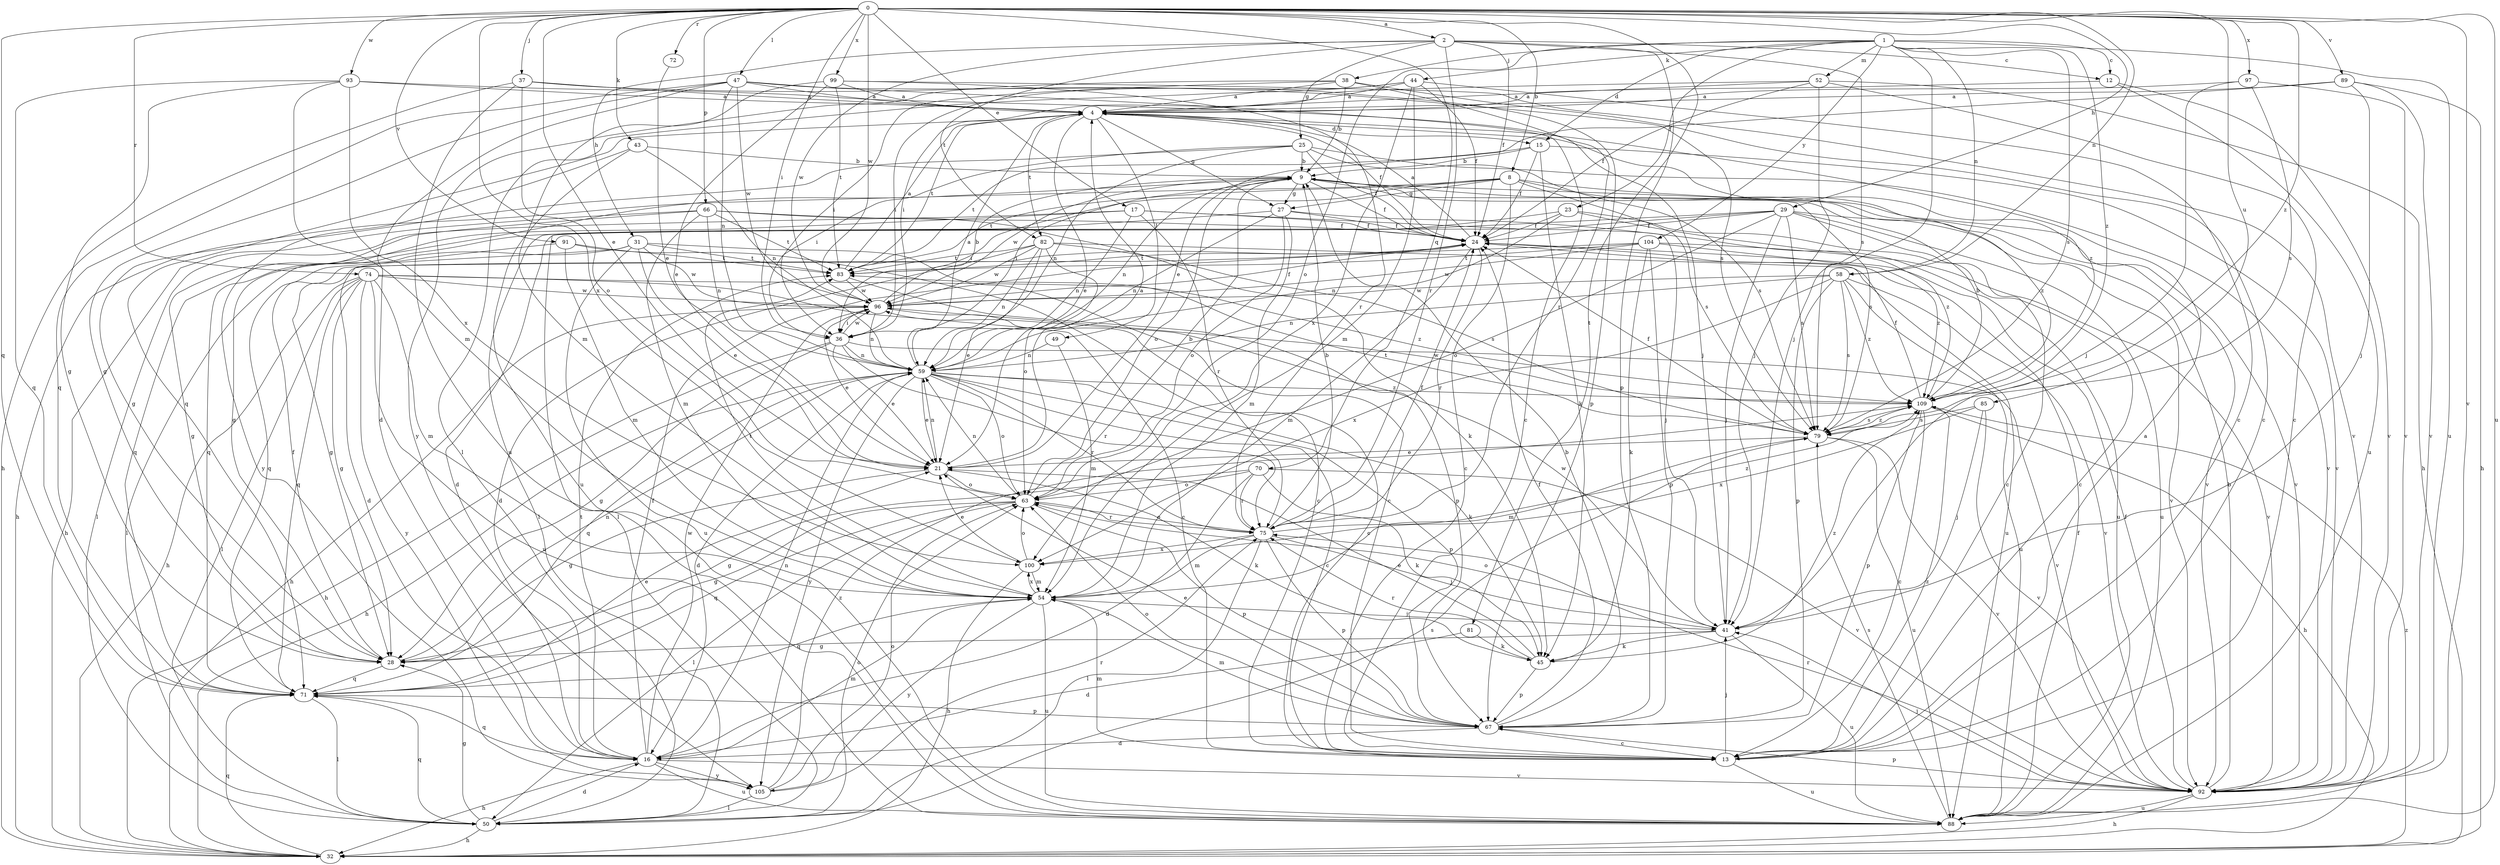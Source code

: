 strict digraph  {
0;
1;
2;
4;
8;
9;
12;
13;
15;
16;
17;
21;
23;
24;
25;
27;
28;
29;
31;
32;
36;
37;
38;
41;
43;
44;
45;
47;
49;
50;
52;
54;
58;
59;
63;
66;
67;
70;
71;
72;
74;
75;
79;
81;
82;
83;
85;
88;
89;
91;
92;
93;
96;
97;
99;
100;
104;
105;
109;
0 -> 2  [label=a];
0 -> 8  [label=b];
0 -> 17  [label=e];
0 -> 21  [label=e];
0 -> 29  [label=h];
0 -> 36  [label=i];
0 -> 37  [label=j];
0 -> 43  [label=k];
0 -> 47  [label=l];
0 -> 58  [label=n];
0 -> 66  [label=p];
0 -> 70  [label=q];
0 -> 71  [label=q];
0 -> 72  [label=r];
0 -> 74  [label=r];
0 -> 81  [label=t];
0 -> 85  [label=u];
0 -> 88  [label=u];
0 -> 89  [label=v];
0 -> 91  [label=v];
0 -> 92  [label=v];
0 -> 93  [label=w];
0 -> 96  [label=w];
0 -> 97  [label=x];
0 -> 99  [label=x];
0 -> 100  [label=x];
0 -> 109  [label=z];
1 -> 12  [label=c];
1 -> 15  [label=d];
1 -> 23  [label=f];
1 -> 38  [label=j];
1 -> 41  [label=j];
1 -> 44  [label=k];
1 -> 52  [label=m];
1 -> 58  [label=n];
1 -> 63  [label=o];
1 -> 79  [label=s];
1 -> 88  [label=u];
1 -> 104  [label=y];
1 -> 109  [label=z];
2 -> 12  [label=c];
2 -> 24  [label=f];
2 -> 25  [label=g];
2 -> 31  [label=h];
2 -> 67  [label=p];
2 -> 75  [label=r];
2 -> 79  [label=s];
2 -> 82  [label=t];
2 -> 96  [label=w];
4 -> 15  [label=d];
4 -> 21  [label=e];
4 -> 24  [label=f];
4 -> 27  [label=g];
4 -> 49  [label=l];
4 -> 71  [label=q];
4 -> 82  [label=t];
4 -> 83  [label=t];
4 -> 109  [label=z];
8 -> 13  [label=c];
8 -> 27  [label=g];
8 -> 32  [label=h];
8 -> 36  [label=i];
8 -> 79  [label=s];
8 -> 83  [label=t];
8 -> 92  [label=v];
8 -> 109  [label=z];
9 -> 24  [label=f];
9 -> 27  [label=g];
9 -> 28  [label=g];
9 -> 36  [label=i];
9 -> 59  [label=n];
9 -> 63  [label=o];
9 -> 79  [label=s];
9 -> 92  [label=v];
9 -> 96  [label=w];
12 -> 4  [label=a];
12 -> 88  [label=u];
12 -> 92  [label=v];
13 -> 4  [label=a];
13 -> 41  [label=j];
13 -> 54  [label=m];
13 -> 88  [label=u];
13 -> 109  [label=z];
15 -> 9  [label=b];
15 -> 24  [label=f];
15 -> 45  [label=k];
15 -> 83  [label=t];
15 -> 92  [label=v];
16 -> 24  [label=f];
16 -> 32  [label=h];
16 -> 54  [label=m];
16 -> 59  [label=n];
16 -> 71  [label=q];
16 -> 83  [label=t];
16 -> 88  [label=u];
16 -> 92  [label=v];
16 -> 96  [label=w];
16 -> 105  [label=y];
17 -> 24  [label=f];
17 -> 41  [label=j];
17 -> 50  [label=l];
17 -> 59  [label=n];
17 -> 71  [label=q];
17 -> 75  [label=r];
21 -> 4  [label=a];
21 -> 28  [label=g];
21 -> 45  [label=k];
21 -> 59  [label=n];
21 -> 63  [label=o];
23 -> 13  [label=c];
23 -> 24  [label=f];
23 -> 50  [label=l];
23 -> 59  [label=n];
23 -> 109  [label=z];
24 -> 4  [label=a];
24 -> 54  [label=m];
24 -> 75  [label=r];
24 -> 83  [label=t];
25 -> 9  [label=b];
25 -> 24  [label=f];
25 -> 28  [label=g];
25 -> 36  [label=i];
25 -> 59  [label=n];
25 -> 79  [label=s];
25 -> 92  [label=v];
27 -> 24  [label=f];
27 -> 50  [label=l];
27 -> 54  [label=m];
27 -> 59  [label=n];
27 -> 63  [label=o];
27 -> 88  [label=u];
28 -> 24  [label=f];
28 -> 59  [label=n];
28 -> 71  [label=q];
29 -> 13  [label=c];
29 -> 16  [label=d];
29 -> 24  [label=f];
29 -> 41  [label=j];
29 -> 63  [label=o];
29 -> 71  [label=q];
29 -> 79  [label=s];
29 -> 88  [label=u];
29 -> 92  [label=v];
31 -> 13  [label=c];
31 -> 21  [label=e];
31 -> 50  [label=l];
31 -> 71  [label=q];
31 -> 83  [label=t];
31 -> 88  [label=u];
31 -> 96  [label=w];
32 -> 71  [label=q];
32 -> 109  [label=z];
36 -> 21  [label=e];
36 -> 28  [label=g];
36 -> 32  [label=h];
36 -> 59  [label=n];
36 -> 75  [label=r];
36 -> 92  [label=v];
36 -> 96  [label=w];
37 -> 4  [label=a];
37 -> 32  [label=h];
37 -> 63  [label=o];
37 -> 79  [label=s];
37 -> 88  [label=u];
38 -> 4  [label=a];
38 -> 9  [label=b];
38 -> 13  [label=c];
38 -> 36  [label=i];
38 -> 75  [label=r];
38 -> 105  [label=y];
41 -> 28  [label=g];
41 -> 45  [label=k];
41 -> 63  [label=o];
41 -> 88  [label=u];
41 -> 96  [label=w];
43 -> 9  [label=b];
43 -> 59  [label=n];
43 -> 88  [label=u];
43 -> 105  [label=y];
44 -> 4  [label=a];
44 -> 13  [label=c];
44 -> 24  [label=f];
44 -> 36  [label=i];
44 -> 50  [label=l];
44 -> 54  [label=m];
44 -> 100  [label=x];
45 -> 21  [label=e];
45 -> 67  [label=p];
45 -> 75  [label=r];
45 -> 109  [label=z];
47 -> 4  [label=a];
47 -> 13  [label=c];
47 -> 16  [label=d];
47 -> 28  [label=g];
47 -> 59  [label=n];
47 -> 67  [label=p];
47 -> 71  [label=q];
47 -> 96  [label=w];
49 -> 54  [label=m];
49 -> 59  [label=n];
50 -> 16  [label=d];
50 -> 28  [label=g];
50 -> 32  [label=h];
50 -> 63  [label=o];
50 -> 71  [label=q];
50 -> 79  [label=s];
52 -> 4  [label=a];
52 -> 13  [label=c];
52 -> 24  [label=f];
52 -> 32  [label=h];
52 -> 36  [label=i];
52 -> 41  [label=j];
54 -> 41  [label=j];
54 -> 71  [label=q];
54 -> 83  [label=t];
54 -> 88  [label=u];
54 -> 100  [label=x];
54 -> 105  [label=y];
58 -> 59  [label=n];
58 -> 67  [label=p];
58 -> 79  [label=s];
58 -> 88  [label=u];
58 -> 92  [label=v];
58 -> 96  [label=w];
58 -> 100  [label=x];
58 -> 109  [label=z];
59 -> 4  [label=a];
59 -> 13  [label=c];
59 -> 16  [label=d];
59 -> 21  [label=e];
59 -> 32  [label=h];
59 -> 45  [label=k];
59 -> 63  [label=o];
59 -> 67  [label=p];
59 -> 71  [label=q];
59 -> 75  [label=r];
59 -> 105  [label=y];
59 -> 109  [label=z];
63 -> 9  [label=b];
63 -> 28  [label=g];
63 -> 50  [label=l];
63 -> 59  [label=n];
63 -> 67  [label=p];
63 -> 71  [label=q];
63 -> 75  [label=r];
66 -> 24  [label=f];
66 -> 28  [label=g];
66 -> 32  [label=h];
66 -> 45  [label=k];
66 -> 54  [label=m];
66 -> 59  [label=n];
66 -> 83  [label=t];
67 -> 9  [label=b];
67 -> 13  [label=c];
67 -> 16  [label=d];
67 -> 21  [label=e];
67 -> 24  [label=f];
67 -> 54  [label=m];
67 -> 63  [label=o];
70 -> 16  [label=d];
70 -> 28  [label=g];
70 -> 45  [label=k];
70 -> 63  [label=o];
70 -> 75  [label=r];
70 -> 92  [label=v];
71 -> 21  [label=e];
71 -> 50  [label=l];
71 -> 67  [label=p];
72 -> 21  [label=e];
74 -> 13  [label=c];
74 -> 28  [label=g];
74 -> 32  [label=h];
74 -> 50  [label=l];
74 -> 54  [label=m];
74 -> 71  [label=q];
74 -> 88  [label=u];
74 -> 96  [label=w];
74 -> 105  [label=y];
74 -> 109  [label=z];
75 -> 9  [label=b];
75 -> 24  [label=f];
75 -> 41  [label=j];
75 -> 50  [label=l];
75 -> 54  [label=m];
75 -> 63  [label=o];
75 -> 67  [label=p];
75 -> 100  [label=x];
75 -> 109  [label=z];
79 -> 21  [label=e];
79 -> 24  [label=f];
79 -> 54  [label=m];
79 -> 83  [label=t];
79 -> 88  [label=u];
79 -> 92  [label=v];
79 -> 109  [label=z];
81 -> 16  [label=d];
81 -> 45  [label=k];
82 -> 16  [label=d];
82 -> 21  [label=e];
82 -> 59  [label=n];
82 -> 63  [label=o];
82 -> 79  [label=s];
82 -> 83  [label=t];
82 -> 88  [label=u];
82 -> 96  [label=w];
83 -> 4  [label=a];
83 -> 67  [label=p];
83 -> 96  [label=w];
85 -> 41  [label=j];
85 -> 79  [label=s];
85 -> 92  [label=v];
85 -> 100  [label=x];
88 -> 24  [label=f];
88 -> 79  [label=s];
89 -> 4  [label=a];
89 -> 21  [label=e];
89 -> 32  [label=h];
89 -> 41  [label=j];
89 -> 92  [label=v];
91 -> 13  [label=c];
91 -> 16  [label=d];
91 -> 54  [label=m];
91 -> 83  [label=t];
92 -> 9  [label=b];
92 -> 24  [label=f];
92 -> 32  [label=h];
92 -> 41  [label=j];
92 -> 67  [label=p];
92 -> 75  [label=r];
92 -> 88  [label=u];
93 -> 4  [label=a];
93 -> 28  [label=g];
93 -> 41  [label=j];
93 -> 54  [label=m];
93 -> 71  [label=q];
93 -> 100  [label=x];
96 -> 9  [label=b];
96 -> 13  [label=c];
96 -> 21  [label=e];
96 -> 24  [label=f];
96 -> 32  [label=h];
96 -> 36  [label=i];
96 -> 59  [label=n];
97 -> 4  [label=a];
97 -> 41  [label=j];
97 -> 79  [label=s];
97 -> 92  [label=v];
99 -> 4  [label=a];
99 -> 21  [label=e];
99 -> 54  [label=m];
99 -> 75  [label=r];
99 -> 83  [label=t];
99 -> 92  [label=v];
100 -> 21  [label=e];
100 -> 32  [label=h];
100 -> 54  [label=m];
100 -> 63  [label=o];
104 -> 28  [label=g];
104 -> 45  [label=k];
104 -> 67  [label=p];
104 -> 83  [label=t];
104 -> 92  [label=v];
104 -> 96  [label=w];
104 -> 109  [label=z];
105 -> 50  [label=l];
105 -> 63  [label=o];
105 -> 75  [label=r];
105 -> 109  [label=z];
109 -> 9  [label=b];
109 -> 13  [label=c];
109 -> 24  [label=f];
109 -> 32  [label=h];
109 -> 67  [label=p];
109 -> 79  [label=s];
109 -> 96  [label=w];
}
